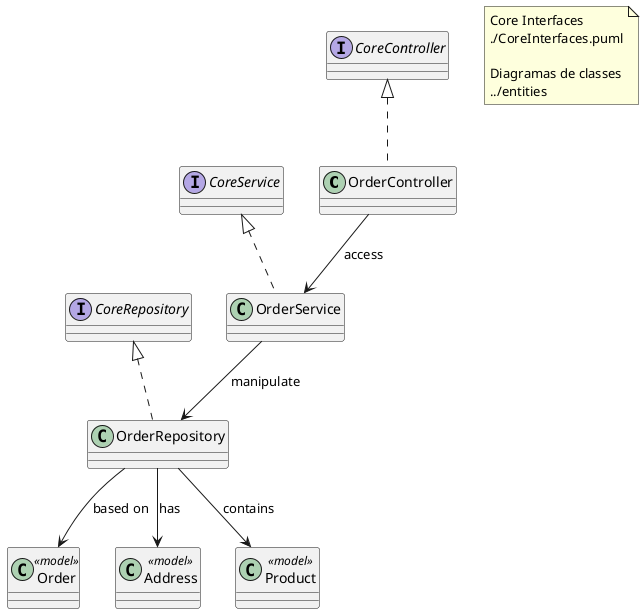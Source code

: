 @startuml

class OrderController implements CoreController {}
class OrderService implements CoreService {}
class OrderRepository implements CoreRepository {}

class Order <<model>> {}
class Address <<model>> {}
class Product <<model>> {}

' Relationships
OrderController --> OrderService : access
OrderService --> OrderRepository : manipulate
OrderRepository --> Order : based on
OrderRepository --> Address : has
OrderRepository --> Product : contains

note as N1
Core Interfaces
./CoreInterfaces.puml

Diagramas de classes
../entities
end note

@enduml